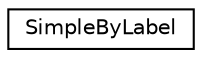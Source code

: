 digraph "Graphical Class Hierarchy"
{
  edge [fontname="Helvetica",fontsize="10",labelfontname="Helvetica",labelfontsize="10"];
  node [fontname="Helvetica",fontsize="10",shape=record];
  rankdir="LR";
  Node1 [label="SimpleByLabel",height=0.2,width=0.4,color="black", fillcolor="white", style="filled",URL="$class_simple_by_label.html"];
}

